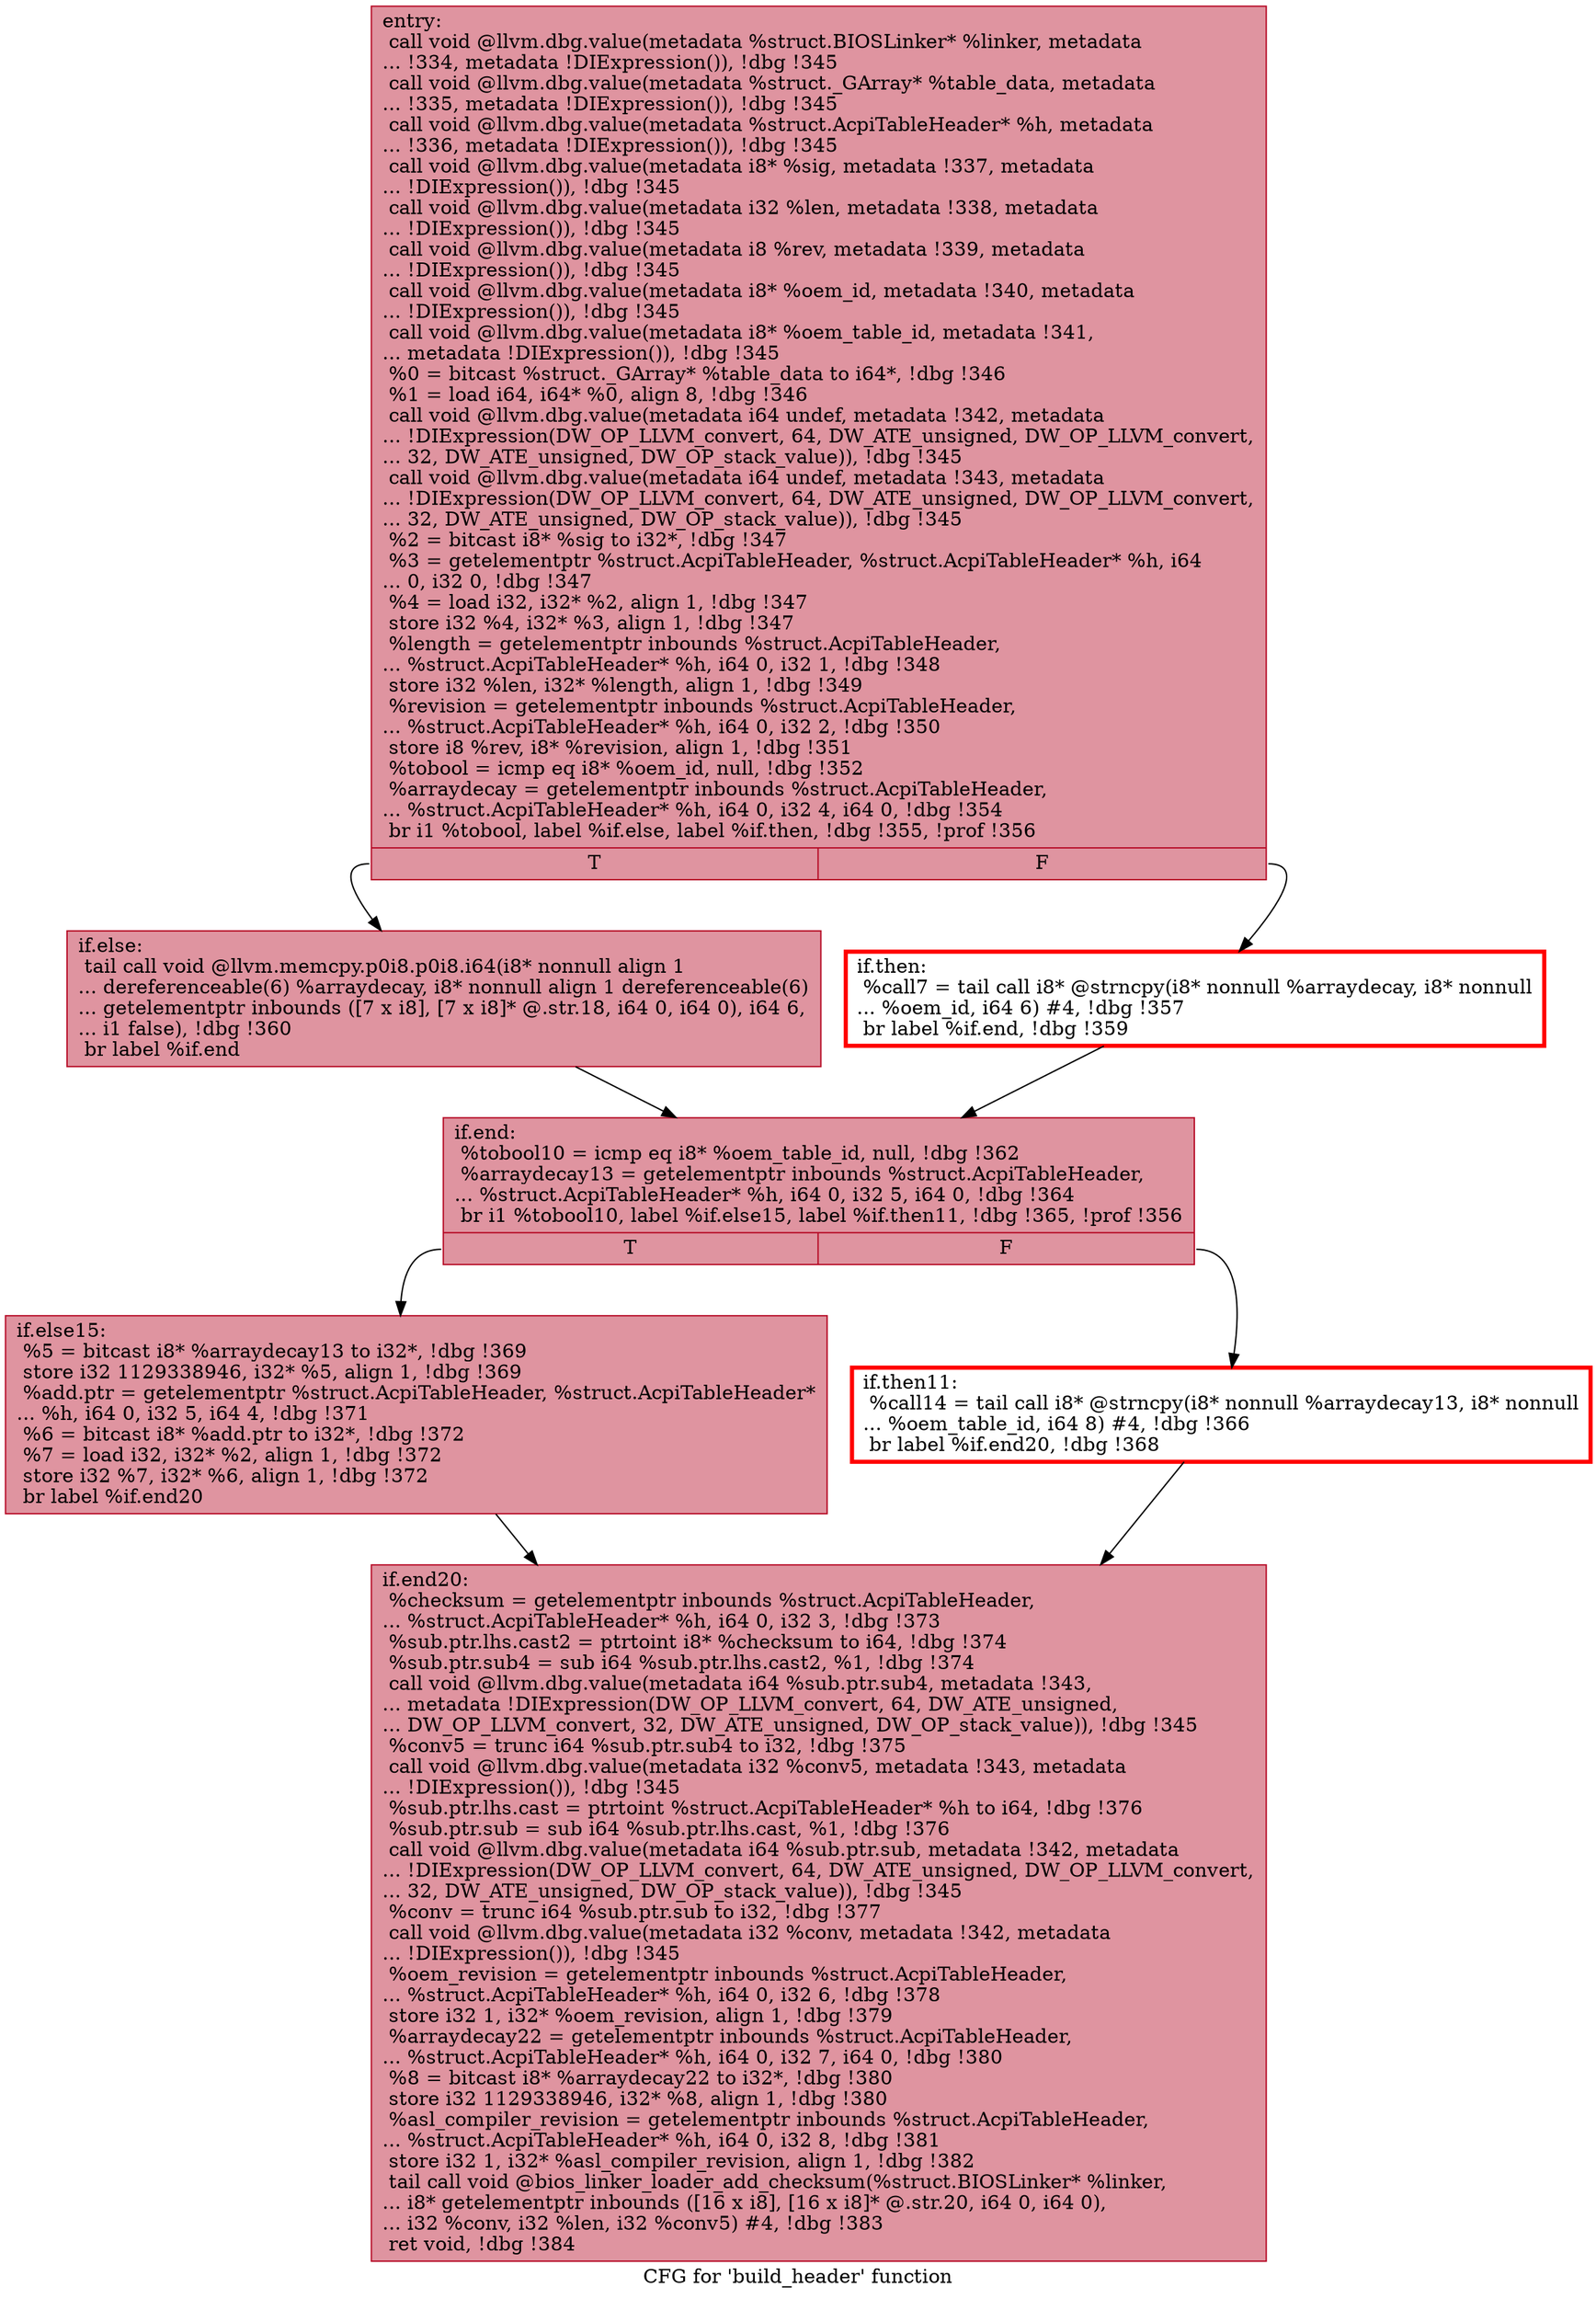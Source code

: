 digraph "CFG for 'build_header' function" {
	label="CFG for 'build_header' function";

	Node0x559ed8e8ad70 [shape=record,color="#b70d28ff", style=filled, fillcolor="#b70d2870",label="{entry:\l  call void @llvm.dbg.value(metadata %struct.BIOSLinker* %linker, metadata\l... !334, metadata !DIExpression()), !dbg !345\l  call void @llvm.dbg.value(metadata %struct._GArray* %table_data, metadata\l... !335, metadata !DIExpression()), !dbg !345\l  call void @llvm.dbg.value(metadata %struct.AcpiTableHeader* %h, metadata\l... !336, metadata !DIExpression()), !dbg !345\l  call void @llvm.dbg.value(metadata i8* %sig, metadata !337, metadata\l... !DIExpression()), !dbg !345\l  call void @llvm.dbg.value(metadata i32 %len, metadata !338, metadata\l... !DIExpression()), !dbg !345\l  call void @llvm.dbg.value(metadata i8 %rev, metadata !339, metadata\l... !DIExpression()), !dbg !345\l  call void @llvm.dbg.value(metadata i8* %oem_id, metadata !340, metadata\l... !DIExpression()), !dbg !345\l  call void @llvm.dbg.value(metadata i8* %oem_table_id, metadata !341,\l... metadata !DIExpression()), !dbg !345\l  %0 = bitcast %struct._GArray* %table_data to i64*, !dbg !346\l  %1 = load i64, i64* %0, align 8, !dbg !346\l  call void @llvm.dbg.value(metadata i64 undef, metadata !342, metadata\l... !DIExpression(DW_OP_LLVM_convert, 64, DW_ATE_unsigned, DW_OP_LLVM_convert,\l... 32, DW_ATE_unsigned, DW_OP_stack_value)), !dbg !345\l  call void @llvm.dbg.value(metadata i64 undef, metadata !343, metadata\l... !DIExpression(DW_OP_LLVM_convert, 64, DW_ATE_unsigned, DW_OP_LLVM_convert,\l... 32, DW_ATE_unsigned, DW_OP_stack_value)), !dbg !345\l  %2 = bitcast i8* %sig to i32*, !dbg !347\l  %3 = getelementptr %struct.AcpiTableHeader, %struct.AcpiTableHeader* %h, i64\l... 0, i32 0, !dbg !347\l  %4 = load i32, i32* %2, align 1, !dbg !347\l  store i32 %4, i32* %3, align 1, !dbg !347\l  %length = getelementptr inbounds %struct.AcpiTableHeader,\l... %struct.AcpiTableHeader* %h, i64 0, i32 1, !dbg !348\l  store i32 %len, i32* %length, align 1, !dbg !349\l  %revision = getelementptr inbounds %struct.AcpiTableHeader,\l... %struct.AcpiTableHeader* %h, i64 0, i32 2, !dbg !350\l  store i8 %rev, i8* %revision, align 1, !dbg !351\l  %tobool = icmp eq i8* %oem_id, null, !dbg !352\l  %arraydecay = getelementptr inbounds %struct.AcpiTableHeader,\l... %struct.AcpiTableHeader* %h, i64 0, i32 4, i64 0, !dbg !354\l  br i1 %tobool, label %if.else, label %if.then, !dbg !355, !prof !356\l|{<s0>T|<s1>F}}"];
	Node0x559ed8e8ad70:s0 -> Node0x559ed8e93ae0;
	Node0x559ed8e8ad70:s1 -> Node0x559ed88f44f0;
	Node0x559ed88f44f0 [shape=record,penwidth=3.0, color="red",label="{if.then:                                          \l  %call7 = tail call i8* @strncpy(i8* nonnull %arraydecay, i8* nonnull\l... %oem_id, i64 6) #4, !dbg !357\l  br label %if.end, !dbg !359\l}"];
	Node0x559ed88f44f0 -> Node0x559ed8e93a90;
	Node0x559ed8e93ae0 [shape=record,color="#b70d28ff", style=filled, fillcolor="#b70d2870",label="{if.else:                                          \l  tail call void @llvm.memcpy.p0i8.p0i8.i64(i8* nonnull align 1\l... dereferenceable(6) %arraydecay, i8* nonnull align 1 dereferenceable(6)\l... getelementptr inbounds ([7 x i8], [7 x i8]* @.str.18, i64 0, i64 0), i64 6,\l... i1 false), !dbg !360\l  br label %if.end\l}"];
	Node0x559ed8e93ae0 -> Node0x559ed8e93a90;
	Node0x559ed8e93a90 [shape=record,color="#b70d28ff", style=filled, fillcolor="#b70d2870",label="{if.end:                                           \l  %tobool10 = icmp eq i8* %oem_table_id, null, !dbg !362\l  %arraydecay13 = getelementptr inbounds %struct.AcpiTableHeader,\l... %struct.AcpiTableHeader* %h, i64 0, i32 5, i64 0, !dbg !364\l  br i1 %tobool10, label %if.else15, label %if.then11, !dbg !365, !prof !356\l|{<s0>T|<s1>F}}"];
	Node0x559ed8e93a90:s0 -> Node0x559ed8e953b0;
	Node0x559ed8e93a90:s1 -> Node0x559ed8e952f0;
	Node0x559ed8e952f0 [shape=record,penwidth=3.0, color="red",label="{if.then11:                                        \l  %call14 = tail call i8* @strncpy(i8* nonnull %arraydecay13, i8* nonnull\l... %oem_table_id, i64 8) #4, !dbg !366\l  br label %if.end20, !dbg !368\l}"];
	Node0x559ed8e952f0 -> Node0x559ed8e95340;
	Node0x559ed8e953b0 [shape=record,color="#b70d28ff", style=filled, fillcolor="#b70d2870",label="{if.else15:                                        \l  %5 = bitcast i8* %arraydecay13 to i32*, !dbg !369\l  store i32 1129338946, i32* %5, align 1, !dbg !369\l  %add.ptr = getelementptr %struct.AcpiTableHeader, %struct.AcpiTableHeader*\l... %h, i64 0, i32 5, i64 4, !dbg !371\l  %6 = bitcast i8* %add.ptr to i32*, !dbg !372\l  %7 = load i32, i32* %2, align 1, !dbg !372\l  store i32 %7, i32* %6, align 1, !dbg !372\l  br label %if.end20\l}"];
	Node0x559ed8e953b0 -> Node0x559ed8e95340;
	Node0x559ed8e95340 [shape=record,color="#b70d28ff", style=filled, fillcolor="#b70d2870",label="{if.end20:                                         \l  %checksum = getelementptr inbounds %struct.AcpiTableHeader,\l... %struct.AcpiTableHeader* %h, i64 0, i32 3, !dbg !373\l  %sub.ptr.lhs.cast2 = ptrtoint i8* %checksum to i64, !dbg !374\l  %sub.ptr.sub4 = sub i64 %sub.ptr.lhs.cast2, %1, !dbg !374\l  call void @llvm.dbg.value(metadata i64 %sub.ptr.sub4, metadata !343,\l... metadata !DIExpression(DW_OP_LLVM_convert, 64, DW_ATE_unsigned,\l... DW_OP_LLVM_convert, 32, DW_ATE_unsigned, DW_OP_stack_value)), !dbg !345\l  %conv5 = trunc i64 %sub.ptr.sub4 to i32, !dbg !375\l  call void @llvm.dbg.value(metadata i32 %conv5, metadata !343, metadata\l... !DIExpression()), !dbg !345\l  %sub.ptr.lhs.cast = ptrtoint %struct.AcpiTableHeader* %h to i64, !dbg !376\l  %sub.ptr.sub = sub i64 %sub.ptr.lhs.cast, %1, !dbg !376\l  call void @llvm.dbg.value(metadata i64 %sub.ptr.sub, metadata !342, metadata\l... !DIExpression(DW_OP_LLVM_convert, 64, DW_ATE_unsigned, DW_OP_LLVM_convert,\l... 32, DW_ATE_unsigned, DW_OP_stack_value)), !dbg !345\l  %conv = trunc i64 %sub.ptr.sub to i32, !dbg !377\l  call void @llvm.dbg.value(metadata i32 %conv, metadata !342, metadata\l... !DIExpression()), !dbg !345\l  %oem_revision = getelementptr inbounds %struct.AcpiTableHeader,\l... %struct.AcpiTableHeader* %h, i64 0, i32 6, !dbg !378\l  store i32 1, i32* %oem_revision, align 1, !dbg !379\l  %arraydecay22 = getelementptr inbounds %struct.AcpiTableHeader,\l... %struct.AcpiTableHeader* %h, i64 0, i32 7, i64 0, !dbg !380\l  %8 = bitcast i8* %arraydecay22 to i32*, !dbg !380\l  store i32 1129338946, i32* %8, align 1, !dbg !380\l  %asl_compiler_revision = getelementptr inbounds %struct.AcpiTableHeader,\l... %struct.AcpiTableHeader* %h, i64 0, i32 8, !dbg !381\l  store i32 1, i32* %asl_compiler_revision, align 1, !dbg !382\l  tail call void @bios_linker_loader_add_checksum(%struct.BIOSLinker* %linker,\l... i8* getelementptr inbounds ([16 x i8], [16 x i8]* @.str.20, i64 0, i64 0),\l... i32 %conv, i32 %len, i32 %conv5) #4, !dbg !383\l  ret void, !dbg !384\l}"];
}

